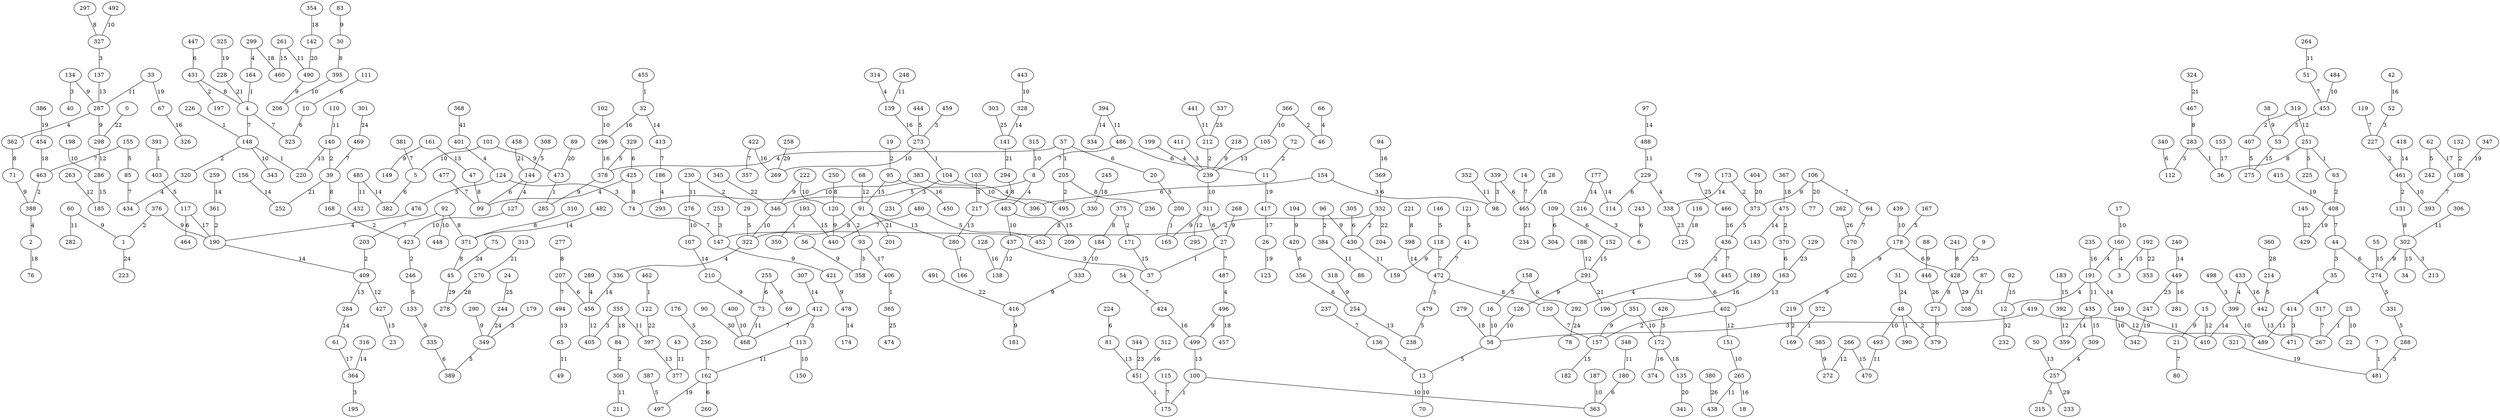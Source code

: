 graph {
	7 [label=7]
	481 [label=481]
	25 [label=25]
	267 [label=267]
	27 [label=27]
	37 [label=37]
	48 [label=48]
	390 [label=390]
	57 [label=57]
	205 [label=205]
	100 [label=100]
	175 [label=175]
	148 [label=148]
	220 [label=220]
	164 [label=164]
	4 [label=4]
	193 [label=193]
	350 [label=350]
	200 [label=200]
	165 [label=165]
	226 [label=226]
	251 [label=251]
	63 [label=63]
	273 [label=273]
	104 [label=104]
	280 [label=280]
	166 [label=166]
	283 [label=283]
	36 [label=36]
	372 [label=372]
	169 [label=169]
	391 [label=391]
	403 [label=403]
	406 [label=406]
	365 [label=365]
	451 [label=451]
	455 [label=455]
	32 [label=32]
	462 [label=462]
	122 [label=122]
	473 [label=473]
	285 [label=285]
	19 [label=19]
	95 [label=95]
	379 [label=379]
	408 [label=408]
	72 [label=72]
	11 [label=11]
	84 [label=84]
	300 [label=300]
	96 [label=96]
	384 [label=384]
	120 [label=120]
	93 [label=93]
	132 [label=132]
	108 [label=108]
	140 [label=140]
	39 [label=39]
	320 [label=320]
	168 [label=168]
	423 [label=423]
	173 [label=173]
	373 [label=373]
	203 [label=203]
	409 [label=409]
	495 [label=495]
	212 [label=212]
	239 [label=239]
	219 [label=219]
	227 [label=227]
	461 [label=461]
	230 [label=230]
	29 [label=29]
	319 [label=319]
	407 [label=407]
	332 [label=332]
	430 [label=430]
	147 [label=147]
	361 [label=361]
	190 [label=190]
	366 [label=366]
	46 [label=46]
	375 [label=375]
	171 [label=171]
	376 [label=376]
	1 [label=1]
	402 [label=402]
	157 [label=157]
	246 [label=246]
	431 [label=431]
	197 [label=197]
	436 [label=436]
	59 [label=59]
	131 [label=131]
	463 [label=463]
	388 [label=388]
	475 [label=475]
	370 [label=370]
	44 [label=44]
	35 [label=35]
	52 [label=52]
	358 [label=358]
	103 [label=103]
	217 [label=217]
	231 [label=231]
	124 [label=124]
	74 [label=74]
	134 [label=134]
	40 [label=40]
	136 [label=136]
	13 [label=13]
	154 [label=154]
	98 [label=98]
	170 [label=170]
	202 [label=202]
	179 [label=179]
	349 [label=349]
	216 [label=216]
	6 [label=6]
	253 [label=253]
	257 [label=257]
	215 [label=215]
	112 [label=112]
	288 [label=288]
	302 [label=302]
	213 [label=213]
	327 [label=327]
	137 [label=137]
	339 [label=339]
	355 [label=355]
	405 [label=405]
	364 [label=364]
	195 [label=195]
	411 [label=411]
	412 [label=412]
	113 [label=113]
	414 [label=414]
	471 [label=471]
	419 [label=419]
	58 [label=58]
	426 [label=426]
	172 [label=172]
	437 [label=437]
	459 [label=459]
	472 [label=472]
	479 [label=479]
	498 [label=498]
	399 [label=399]
	8 [label=8]
	483 [label=483]
	378 [label=378]
	292 [label=292]
	66 [label=66]
	144 [label=144]
	127 [label=127]
	160 [label=160]
	3 [label=3]
	191 [label=191]
	186 [label=186]
	293 [label=293]
	12 [label=12]
	199 [label=199]
	229 [label=229]
	338 [label=338]
	287 [label=287]
	362 [label=362]
	289 [label=289]
	456 [label=456]
	299 [label=299]
	309 [label=309]
	314 [label=314]
	139 [label=139]
	434 [label=434]
	322 [label=322]
	336 [label=336]
	2 [label=2]
	401 [label=401]
	425 [label=425]
	99 [label=99]
	433 [label=433]
	476 [label=476]
	487 [label=487]
	496 [label=496]
	346 [label=346]
	20 [label=20]
	62 [label=62]
	242 [label=242]
	121 [label=121]
	41 [label=41]
	146 [label=146]
	118 [label=118]
	155 [label=155]
	85 [label=85]
	158 [label=158]
	16 [label=16]
	167 [label=167]
	178 [label=178]
	176 [label=176]
	256 [label=256]
	214 [label=214]
	442 [label=442]
	133 [label=133]
	225 [label=225]
	274 [label=274]
	331 [label=331]
	308 [label=308]
	329 [label=329]
	389 [label=389]
	387 [label=387]
	497 [label=497]
	117 [label=117]
	275 [label=275]
	444 [label=444]
	453 [label=453]
	53 [label=53]
	238 [label=238]
	480 [label=480]
	452 [label=452]
	5 [label=5]
	382 [label=382]
	10 [label=10]
	323 [label=323]
	109 [label=109]
	304 [label=304]
	152 [label=152]
	111 [label=111]
	464 [label=464]
	396 [label=396]
	162 [label=162]
	260 [label=260]
	428 [label=428]
	180 [label=180]
	363 [label=363]
	207 [label=207]
	224 [label=224]
	81 [label=81]
	114 [label=114]
	243 [label=243]
	255 [label=255]
	73 [label=73]
	305 [label=305]
	311 [label=311]
	335 [label=335]
	465 [label=465]
	340 [label=340]
	356 [label=356]
	254 [label=254]
	369 [label=369]
	163 [label=163]
	420 [label=420]
	447 [label=447]
	486 [label=486]
	14 [label=14]
	21 [label=21]
	80 [label=80]
	51 [label=51]
	54 [label=54]
	424 [label=424]
	64 [label=64]
	92 [label=92]
	106 [label=106]
	393 [label=393]
	115 [label=115]
	119 [label=119]
	130 [label=130]
	494 [label=494]
	237 [label=237]
	271 [label=271]
	317 [label=317]
	381 [label=381]
	468 [label=468]
	413 [label=413]
	422 [label=422]
	357 [label=357]
	445 [label=445]
	469 [label=469]
	477 [label=477]
	440 [label=440]
	30 [label=30]
	395 [label=395]
	47 [label=47]
	91 [label=91]
	371 [label=371]
	236 [label=236]
	221 [label=221]
	398 [label=398]
	241 [label=241]
	250 [label=250]
	277 [label=277]
	294 [label=294]
	297 [label=297]
	310 [label=310]
	330 [label=330]
	71 [label=71]
	45 [label=45]
	184 [label=184]
	467 [label=467]
	15 [label=15]
	38 [label=38]
	56 [label=56]
	60 [label=60]
	83 [label=83]
	88 [label=88]
	446 [label=446]
	101 [label=101]
	159 [label=159]
	421 [label=421]
	161 [label=161]
	149 [label=149]
	194 [label=194]
	210 [label=210]
	218 [label=218]
	222 [label=222]
	69 [label=69]
	268 [label=268]
	298 [label=298]
	290 [label=290]
	291 [label=291]
	126 [label=126]
	318 [label=318]
	333 [label=333]
	416 [label=416]
	351 [label=351]
	385 [label=385]
	272 [label=272]
	181 [label=181]
	478 [label=478]
	490 [label=490]
	206 [label=206]
	499 [label=499]
	70 [label=70]
	17 [label=17]
	22 [label=22]
	493 [label=493]
	448 [label=448]
	102 [label=102]
	296 [label=296]
	150 [label=150]
	343 [label=343]
	151 [label=151]
	265 [label=265]
	187 [label=187]
	198 [label=198]
	286 [label=286]
	269 [label=269]
	276 [label=276]
	107 [label=107]
	315 [label=315]
	105 [label=105]
	383 [label=383]
	489 [label=489]
	400 [label=400]
	439 [label=439]
	443 [label=443]
	328 [label=328]
	484 [label=484]
	492 [label=492]
	33 [label=33]
	43 [label=43]
	377 [label=377]
	282 [label=282]
	65 [label=65]
	49 [label=49]
	110 [label=110]
	435 [label=435]
	248 [label=248]
	249 [label=249]
	410 [label=410]
	261 [label=261]
	264 [label=264]
	438 [label=438]
	211 [label=211]
	306 [label=306]
	348 [label=348]
	352 [label=352]
	397 [label=397]
	86 [label=86]
	394 [label=394]
	441 [label=441]
	485 [label=485]
	432 [label=432]
	488 [label=488]
	470 [label=470]
	68 [label=68]
	188 [label=188]
	263 [label=263]
	185 [label=185]
	266 [label=266]
	295 [label=295]
	392 [label=392]
	359 [label=359]
	427 [label=427]
	138 [label=138]
	50 [label=50]
	192 [label=192]
	284 [label=284]
	97 [label=97]
	156 [label=156]
	252 [label=252]
	177 [label=177]
	240 [label=240]
	449 [label=449]
	259 [label=259]
	61 [label=61]
	307 [label=307]
	316 [label=316]
	141 [label=141]
	334 [label=334]
	418 [label=418]
	143 [label=143]
	174 [label=174]
	482 [label=482]
	55 [label=55]
	82 [label=82]
	182 [label=182]
	183 [label=183]
	460 [label=460]
	34 [label=34]
	23 [label=23]
	209 [label=209]
	42 [label=42]
	67 [label=67]
	326 [label=326]
	94 [label=94]
	450 [label=450]
	128 [label=128]
	374 [label=374]
	189 [label=189]
	196 [label=196]
	235 [label=235]
	342 [label=342]
	18 [label=18]
	312 [label=312]
	281 [label=281]
	466 [label=466]
	153 [label=153]
	417 [label=417]
	26 [label=26]
	76 [label=76]
	28 [label=28]
	116 [label=116]
	125 [label=125]
	135 [label=135]
	245 [label=245]
	279 [label=279]
	354 [label=354]
	142 [label=142]
	367 [label=367]
	454 [label=454]
	457 [label=457]
	123 [label=123]
	247 [label=247]
	321 [label=321]
	325 [label=325]
	228 [label=228]
	347 [label=347]
	386 [label=386]
	429 [label=429]
	415 [label=415]
	89 [label=89]
	77 [label=77]
	341 [label=341]
	404 [label=404]
	201 [label=201]
	313 [label=313]
	270 [label=270]
	324 [label=324]
	458 [label=458]
	234 [label=234]
	0 [label=0]
	145 [label=145]
	353 [label=353]
	204 [label=204]
	345 [label=345]
	491 [label=491]
	9 [label=9]
	129 [label=129]
	344 [label=344]
	223 [label=223]
	31 [label=31]
	75 [label=75]
	244 [label=244]
	78 [label=78]
	301 [label=301]
	24 [label=24]
	79 [label=79]
	303 [label=303]
	337 [label=337]
	474 [label=474]
	262 [label=262]
	380 [label=380]
	278 [label=278]
	360 [label=360]
	233 [label=233]
	258 [label=258]
	208 [label=208]
	90 [label=90]
	87 [label=87]
	232 [label=232]
	368 [label=368]
	7 -- 481 [label=1]
	25 -- 267 [label=1]
	27 -- 37 [label=1]
	48 -- 390 [label=1]
	57 -- 205 [label=1]
	100 -- 175 [label=1]
	148 -- 220 [label=1]
	164 -- 4 [label=1]
	193 -- 350 [label=1]
	200 -- 165 [label=1]
	226 -- 148 [label=1]
	251 -- 63 [label=1]
	273 -- 104 [label=1]
	280 -- 166 [label=1]
	283 -- 36 [label=1]
	372 -- 169 [label=1]
	391 -- 403 [label=1]
	406 -- 365 [label=1]
	451 -- 175 [label=1]
	455 -- 32 [label=1]
	462 -- 122 [label=1]
	473 -- 285 [label=1]
	19 -- 95 [label=2]
	48 -- 379 [label=2]
	63 -- 408 [label=2]
	72 -- 11 [label=2]
	84 -- 300 [label=2]
	96 -- 384 [label=2]
	120 -- 93 [label=2]
	132 -- 108 [label=2]
	140 -- 39 [label=2]
	148 -- 320 [label=2]
	168 -- 423 [label=2]
	173 -- 373 [label=2]
	203 -- 409 [label=2]
	205 -- 495 [label=2]
	212 -- 239 [label=2]
	219 -- 169 [label=2]
	227 -- 461 [label=2]
	230 -- 29 [label=2]
	319 -- 407 [label=2]
	332 -- 430 [label=2]
	332 -- 147 [label=2]
	361 -- 190 [label=2]
	366 -- 46 [label=2]
	375 -- 171 [label=2]
	376 -- 1 [label=2]
	402 -- 157 [label=2]
	423 -- 246 [label=2]
	431 -- 197 [label=2]
	436 -- 59 [label=2]
	461 -- 131 [label=2]
	463 -- 388 [label=2]
	475 -- 370 [label=2]
	44 -- 35 [label=3]
	52 -- 227 [label=3]
	93 -- 358 [label=3]
	103 -- 217 [label=3]
	104 -- 231 [label=3]
	124 -- 74 [label=3]
	134 -- 40 [label=3]
	136 -- 13 [label=3]
	154 -- 98 [label=3]
	170 -- 202 [label=3]
	179 -- 349 [label=3]
	216 -- 6 [label=3]
	253 -- 147 [label=3]
	257 -- 215 [label=3]
	283 -- 112 [label=3]
	288 -- 481 [label=3]
	302 -- 213 [label=3]
	327 -- 137 [label=3]
	339 -- 98 [label=3]
	355 -- 405 [label=3]
	364 -- 195 [label=3]
	411 -- 239 [label=3]
	412 -- 113 [label=3]
	414 -- 471 [label=3]
	419 -- 58 [label=3]
	426 -- 172 [label=3]
	437 -- 37 [label=3]
	459 -- 273 [label=3]
	472 -- 479 [label=3]
	498 -- 399 [label=3]
	8 -- 483 [label=4]
	35 -- 414 [label=4]
	57 -- 378 [label=4]
	59 -- 292 [label=4]
	66 -- 46 [label=4]
	104 -- 495 [label=4]
	144 -- 127 [label=4]
	160 -- 3 [label=4]
	160 -- 191 [label=4]
	186 -- 293 [label=4]
	191 -- 12 [label=4]
	199 -- 239 [label=4]
	229 -- 338 [label=4]
	287 -- 362 [label=4]
	289 -- 456 [label=4]
	299 -- 164 [label=4]
	309 -- 257 [label=4]
	314 -- 139 [label=4]
	320 -- 434 [label=4]
	322 -- 336 [label=4]
	388 -- 2 [label=4]
	401 -- 124 [label=4]
	425 -- 99 [label=4]
	433 -- 399 [label=4]
	476 -- 190 [label=4]
	487 -- 496 [label=4]
	8 -- 346 [label=5]
	20 -- 200 [label=5]
	29 -- 322 [label=5]
	58 -- 13 [label=5]
	62 -- 242 [label=5]
	121 -- 41 [label=5]
	124 -- 476 [label=5]
	146 -- 118 [label=5]
	155 -- 85 [label=5]
	158 -- 16 [label=5]
	167 -- 178 [label=5]
	176 -- 256 [label=5]
	214 -- 442 [label=5]
	246 -- 133 [label=5]
	251 -- 225 [label=5]
	274 -- 331 [label=5]
	308 -- 144 [label=5]
	329 -- 378 [label=5]
	331 -- 288 [label=5]
	349 -- 389 [label=5]
	373 -- 436 [label=5]
	387 -- 497 [label=5]
	403 -- 117 [label=5]
	407 -- 275 [label=5]
	444 -- 273 [label=5]
	453 -- 53 [label=5]
	479 -- 238 [label=5]
	480 -- 452 [label=5]
	5 -- 382 [label=6]
	10 -- 323 [label=6]
	44 -- 274 [label=6]
	57 -- 20 [label=6]
	59 -- 402 [label=6]
	109 -- 304 [label=6]
	109 -- 152 [label=6]
	111 -- 10 [label=6]
	117 -- 464 [label=6]
	144 -- 99 [label=6]
	154 -- 396 [label=6]
	158 -- 292 [label=6]
	162 -- 260 [label=6]
	178 -- 428 [label=6]
	180 -- 363 [label=6]
	207 -- 456 [label=6]
	224 -- 81 [label=6]
	229 -- 114 [label=6]
	243 -- 6 [label=6]
	255 -- 73 [label=6]
	305 -- 430 [label=6]
	311 -- 27 [label=6]
	329 -- 425 [label=6]
	335 -- 389 [label=6]
	339 -- 465 [label=6]
	340 -- 112 [label=6]
	356 -- 254 [label=6]
	369 -- 332 [label=6]
	370 -- 163 [label=6]
	420 -- 356 [label=6]
	447 -- 431 [label=6]
	486 -- 11 [label=6]
	4 -- 323 [label=7]
	4 -- 148 [label=7]
	14 -- 465 [label=7]
	21 -- 80 [label=7]
	27 -- 487 [label=7]
	41 -- 472 [label=7]
	51 -- 453 [label=7]
	54 -- 424 [label=7]
	64 -- 170 [label=7]
	74 -- 147 [label=7]
	85 -- 434 [label=7]
	92 -- 203 [label=7]
	106 -- 64 [label=7]
	108 -- 393 [label=7]
	115 -- 175 [label=7]
	118 -- 472 [label=7]
	119 -- 227 [label=7]
	130 -- 157 [label=7]
	155 -- 463 [label=7]
	207 -- 494 [label=7]
	237 -- 136 [label=7]
	256 -- 162 [label=7]
	271 -- 379 [label=7]
	317 -- 267 [label=7]
	381 -- 5 [label=7]
	408 -- 44 [label=7]
	412 -- 468 [label=7]
	413 -- 186 [label=7]
	422 -- 357 [label=7]
	436 -- 445 [label=7]
	469 -- 39 [label=7]
	477 -- 99 [label=7]
	480 -- 440 [label=7]
	486 -- 8 [label=7]
	30 -- 395 [label=8]
	39 -- 168 [label=8]
	47 -- 99 [label=8]
	91 -- 322 [label=8]
	92 -- 371 [label=8]
	131 -- 302 [label=8]
	205 -- 236 [label=8]
	221 -- 398 [label=8]
	241 -- 428 [label=8]
	250 -- 120 [label=8]
	251 -- 36 [label=8]
	277 -- 207 [label=8]
	294 -- 217 [label=8]
	297 -- 327 [label=8]
	310 -- 371 [label=8]
	330 -- 452 [label=8]
	362 -- 71 [label=8]
	371 -- 45 [label=8]
	375 -- 184 [label=8]
	425 -- 74 [label=8]
	428 -- 271 [label=8]
	431 -- 4 [label=8]
	467 -- 283 [label=8]
	472 -- 130 [label=8]
	15 -- 21 [label=9]
	38 -- 53 [label=9]
	56 -- 358 [label=9]
	60 -- 1 [label=9]
	71 -- 388 [label=9]
	83 -- 30 [label=9]
	88 -- 446 [label=9]
	96 -- 430 [label=9]
	101 -- 473 [label=9]
	106 -- 373 [label=9]
	118 -- 159 [label=9]
	120 -- 440 [label=9]
	133 -- 335 [label=9]
	134 -- 287 [label=9]
	147 -- 421 [label=9]
	161 -- 149 [label=9]
	178 -- 202 [label=9]
	194 -- 420 [label=9]
	202 -- 219 [label=9]
	210 -- 73 [label=9]
	218 -- 239 [label=9]
	222 -- 346 [label=9]
	255 -- 69 [label=9]
	268 -- 27 [label=9]
	287 -- 298 [label=9]
	290 -- 349 [label=9]
	291 -- 126 [label=9]
	302 -- 274 [label=9]
	311 -- 165 [label=9]
	318 -- 254 [label=9]
	333 -- 416 [label=9]
	351 -- 157 [label=9]
	376 -- 190 [label=9]
	378 -- 285 [label=9]
	385 -- 272 [label=9]
	416 -- 181 [label=9]
	421 -- 478 [label=9]
	490 -- 206 [label=9]
	496 -- 499 [label=9]
	13 -- 70 [label=10]
	16 -- 58 [label=10]
	17 -- 160 [label=10]
	25 -- 22 [label=10]
	48 -- 493 [label=10]
	92 -- 448 [label=10]
	100 -- 363 [label=10]
	101 -- 5 [label=10]
	102 -- 296 [label=10]
	113 -- 150 [label=10]
	126 -- 58 [label=10]
	127 -- 423 [label=10]
	148 -- 343 [label=10]
	151 -- 265 [label=10]
	184 -- 333 [label=10]
	187 -- 363 [label=10]
	198 -- 286 [label=10]
	222 -- 120 [label=10]
	239 -- 311 [label=10]
	273 -- 269 [label=10]
	276 -- 107 [label=10]
	315 -- 8 [label=10]
	346 -- 322 [label=10]
	351 -- 172 [label=10]
	366 -- 105 [label=10]
	383 -- 74 [label=10]
	383 -- 396 [label=10]
	395 -- 206 [label=10]
	399 -- 489 [label=10]
	400 -- 468 [label=10]
	439 -- 178 [label=10]
	443 -- 328 [label=10]
	461 -- 393 [label=10]
	483 -- 437 [label=10]
	484 -- 453 [label=10]
	492 -- 327 [label=10]
	33 -- 287 [label=11]
	43 -- 377 [label=11]
	60 -- 282 [label=11]
	65 -- 49 [label=11]
	73 -- 468 [label=11]
	110 -- 140 [label=11]
	113 -- 162 [label=11]
	191 -- 435 [label=11]
	230 -- 276 [label=11]
	248 -- 139 [label=11]
	249 -- 410 [label=11]
	261 -- 490 [label=11]
	264 -- 51 [label=11]
	265 -- 438 [label=11]
	300 -- 211 [label=11]
	306 -- 302 [label=11]
	348 -- 180 [label=11]
	352 -- 98 [label=11]
	355 -- 397 [label=11]
	384 -- 86 [label=11]
	394 -- 486 [label=11]
	414 -- 489 [label=11]
	430 -- 159 [label=11]
	441 -- 212 [label=11]
	485 -- 432 [label=11]
	488 -- 229 [label=11]
	493 -- 470 [label=11]
	15 -- 410 [label=12]
	68 -- 91 [label=12]
	188 -- 291 [label=12]
	263 -- 185 [label=12]
	266 -- 272 [label=12]
	298 -- 286 [label=12]
	311 -- 295 [label=12]
	319 -- 251 [label=12]
	392 -- 359 [label=12]
	402 -- 151 [label=12]
	409 -- 427 [label=12]
	419 -- 489 [label=12]
	437 -- 138 [label=12]
	456 -- 405 [label=12]
	50 -- 257 [label=13]
	81 -- 451 [label=13]
	91 -- 280 [label=13]
	105 -- 239 [label=13]
	137 -- 287 [label=13]
	140 -- 220 [label=13]
	161 -- 47 [label=13]
	163 -- 402 [label=13]
	192 -- 3 [label=13]
	217 -- 280 [label=13]
	254 -- 238 [label=13]
	397 -- 377 [label=13]
	409 -- 284 [label=13]
	442 -- 267 [label=13]
	494 -- 65 [label=13]
	499 -- 100 [label=13]
	32 -- 413 [label=14]
	97 -- 488 [label=14]
	107 -- 210 [label=14]
	156 -- 252 [label=14]
	173 -- 338 [label=14]
	177 -- 216 [label=14]
	177 -- 114 [label=14]
	190 -- 409 [label=14]
	191 -- 249 [label=14]
	240 -- 449 [label=14]
	259 -- 361 [label=14]
	284 -- 61 [label=14]
	307 -- 412 [label=14]
	316 -- 364 [label=14]
	328 -- 141 [label=14]
	336 -- 456 [label=14]
	394 -- 334 [label=14]
	398 -- 472 [label=14]
	399 -- 410 [label=14]
	418 -- 461 [label=14]
	435 -- 359 [label=14]
	475 -- 143 [label=14]
	478 -- 174 [label=14]
	482 -- 371 [label=14]
	485 -- 382 [label=14]
	53 -- 275 [label=15]
	55 -- 274 [label=15]
	82 -- 12 [label=15]
	95 -- 91 [label=15]
	152 -- 291 [label=15]
	157 -- 182 [label=15]
	171 -- 37 [label=15]
	183 -- 392 [label=15]
	193 -- 440 [label=15]
	261 -- 460 [label=15]
	266 -- 470 [label=15]
	286 -- 185 [label=15]
	302 -- 34 [label=15]
	427 -- 23 [label=15]
	435 -- 309 [label=15]
	483 -- 209 [label=15]
	32 -- 296 [label=16]
	42 -- 52 [label=16]
	67 -- 326 [label=16]
	94 -- 369 [label=16]
	95 -- 450 [label=16]
	128 -- 138 [label=16]
	139 -- 273 [label=16]
	172 -- 374 [label=16]
	189 -- 196 [label=16]
	235 -- 191 [label=16]
	249 -- 342 [label=16]
	265 -- 18 [label=16]
	296 -- 378 [label=16]
	312 -- 451 [label=16]
	422 -- 269 [label=16]
	424 -- 499 [label=16]
	433 -- 442 [label=16]
	449 -- 281 [label=16]
	466 -- 436 [label=16]
	61 -- 364 [label=17]
	62 -- 108 [label=17]
	93 -- 406 [label=17]
	117 -- 190 [label=17]
	153 -- 36 [label=17]
	417 -- 26 [label=17]
	2 -- 76 [label=18]
	28 -- 465 [label=18]
	116 -- 125 [label=18]
	172 -- 135 [label=18]
	245 -- 330 [label=18]
	279 -- 58 [label=18]
	299 -- 460 [label=18]
	354 -- 142 [label=18]
	355 -- 84 [label=18]
	367 -- 475 [label=18]
	454 -- 463 [label=18]
	496 -- 457 [label=18]
	11 -- 417 [label=19]
	26 -- 123 [label=19]
	33 -- 67 [label=19]
	162 -- 497 [label=19]
	247 -- 342 [label=19]
	321 -- 481 [label=19]
	325 -- 228 [label=19]
	347 -- 108 [label=19]
	386 -- 454 [label=19]
	408 -- 429 [label=19]
	415 -- 408 [label=19]
	89 -- 473 [label=20]
	106 -- 77 [label=20]
	135 -- 341 [label=20]
	142 -- 490 [label=20]
	404 -- 373 [label=20]
	39 -- 252 [label=21]
	91 -- 201 [label=21]
	141 -- 294 [label=21]
	228 -- 4 [label=21]
	291 -- 196 [label=21]
	313 -- 270 [label=21]
	324 -- 467 [label=21]
	458 -- 144 [label=21]
	465 -- 234 [label=21]
	0 -- 298 [label=22]
	122 -- 397 [label=22]
	145 -- 429 [label=22]
	192 -- 353 [label=22]
	332 -- 204 [label=22]
	345 -- 346 [label=22]
	491 -- 416 [label=22]
	9 -- 428 [label=23]
	129 -- 163 [label=23]
	338 -- 125 [label=23]
	344 -- 451 [label=23]
	449 -- 247 [label=23]
	1 -- 223 [label=24]
	31 -- 48 [label=24]
	75 -- 45 [label=24]
	244 -- 349 [label=24]
	292 -- 78 [label=24]
	301 -- 469 [label=24]
	24 -- 244 [label=25]
	79 -- 466 [label=25]
	303 -- 141 [label=25]
	337 -- 212 [label=25]
	365 -- 474 [label=25]
	262 -- 170 [label=26]
	380 -- 438 [label=26]
	446 -- 271 [label=26]
	270 -- 278 [label=28]
	360 -- 214 [label=28]
	45 -- 278 [label=29]
	257 -- 233 [label=29]
	258 -- 269 [label=29]
	428 -- 208 [label=29]
	90 -- 468 [label=30]
	87 -- 208 [label=31]
	12 -- 232 [label=32]
	368 -- 401 [label=41]
}

